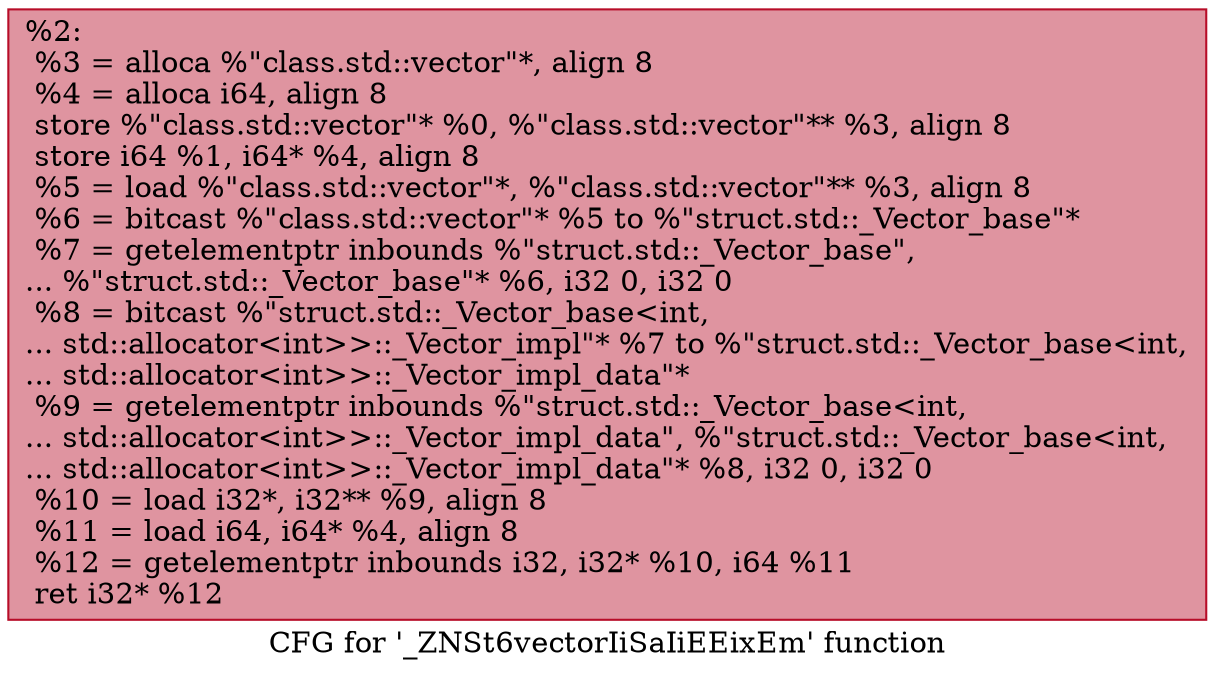 digraph "CFG for '_ZNSt6vectorIiSaIiEEixEm' function" {
	label="CFG for '_ZNSt6vectorIiSaIiEEixEm' function";

	Node0x5597c08bd600 [shape=record,color="#b70d28ff", style=filled, fillcolor="#b70d2870",label="{%2:\l  %3 = alloca %\"class.std::vector\"*, align 8\l  %4 = alloca i64, align 8\l  store %\"class.std::vector\"* %0, %\"class.std::vector\"** %3, align 8\l  store i64 %1, i64* %4, align 8\l  %5 = load %\"class.std::vector\"*, %\"class.std::vector\"** %3, align 8\l  %6 = bitcast %\"class.std::vector\"* %5 to %\"struct.std::_Vector_base\"*\l  %7 = getelementptr inbounds %\"struct.std::_Vector_base\",\l... %\"struct.std::_Vector_base\"* %6, i32 0, i32 0\l  %8 = bitcast %\"struct.std::_Vector_base\<int,\l... std::allocator\<int\>\>::_Vector_impl\"* %7 to %\"struct.std::_Vector_base\<int,\l... std::allocator\<int\>\>::_Vector_impl_data\"*\l  %9 = getelementptr inbounds %\"struct.std::_Vector_base\<int,\l... std::allocator\<int\>\>::_Vector_impl_data\", %\"struct.std::_Vector_base\<int,\l... std::allocator\<int\>\>::_Vector_impl_data\"* %8, i32 0, i32 0\l  %10 = load i32*, i32** %9, align 8\l  %11 = load i64, i64* %4, align 8\l  %12 = getelementptr inbounds i32, i32* %10, i64 %11\l  ret i32* %12\l}"];
}
